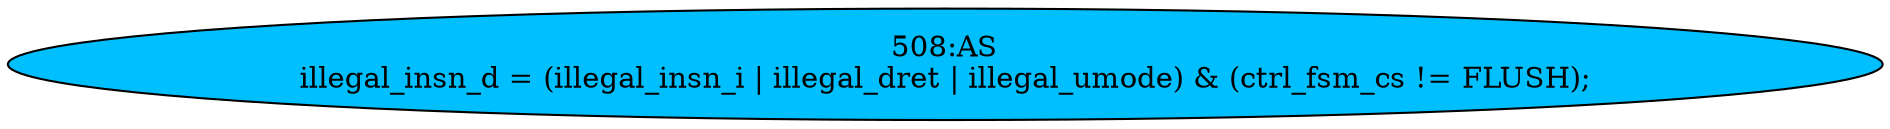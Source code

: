 strict digraph "" {
	node [label="\N"];
	"508:AS"	 [ast="<pyverilog.vparser.ast.Assign object at 0x7f41afbc7c10>",
		def_var="['illegal_insn_d']",
		fillcolor=deepskyblue,
		label="508:AS
illegal_insn_d = (illegal_insn_i | illegal_dret | illegal_umode) & (ctrl_fsm_cs != FLUSH);",
		statements="[]",
		style=filled,
		typ=Assign,
		use_var="['illegal_insn_i', 'illegal_dret', 'illegal_umode', 'ctrl_fsm_cs', 'FLUSH']"];
}
